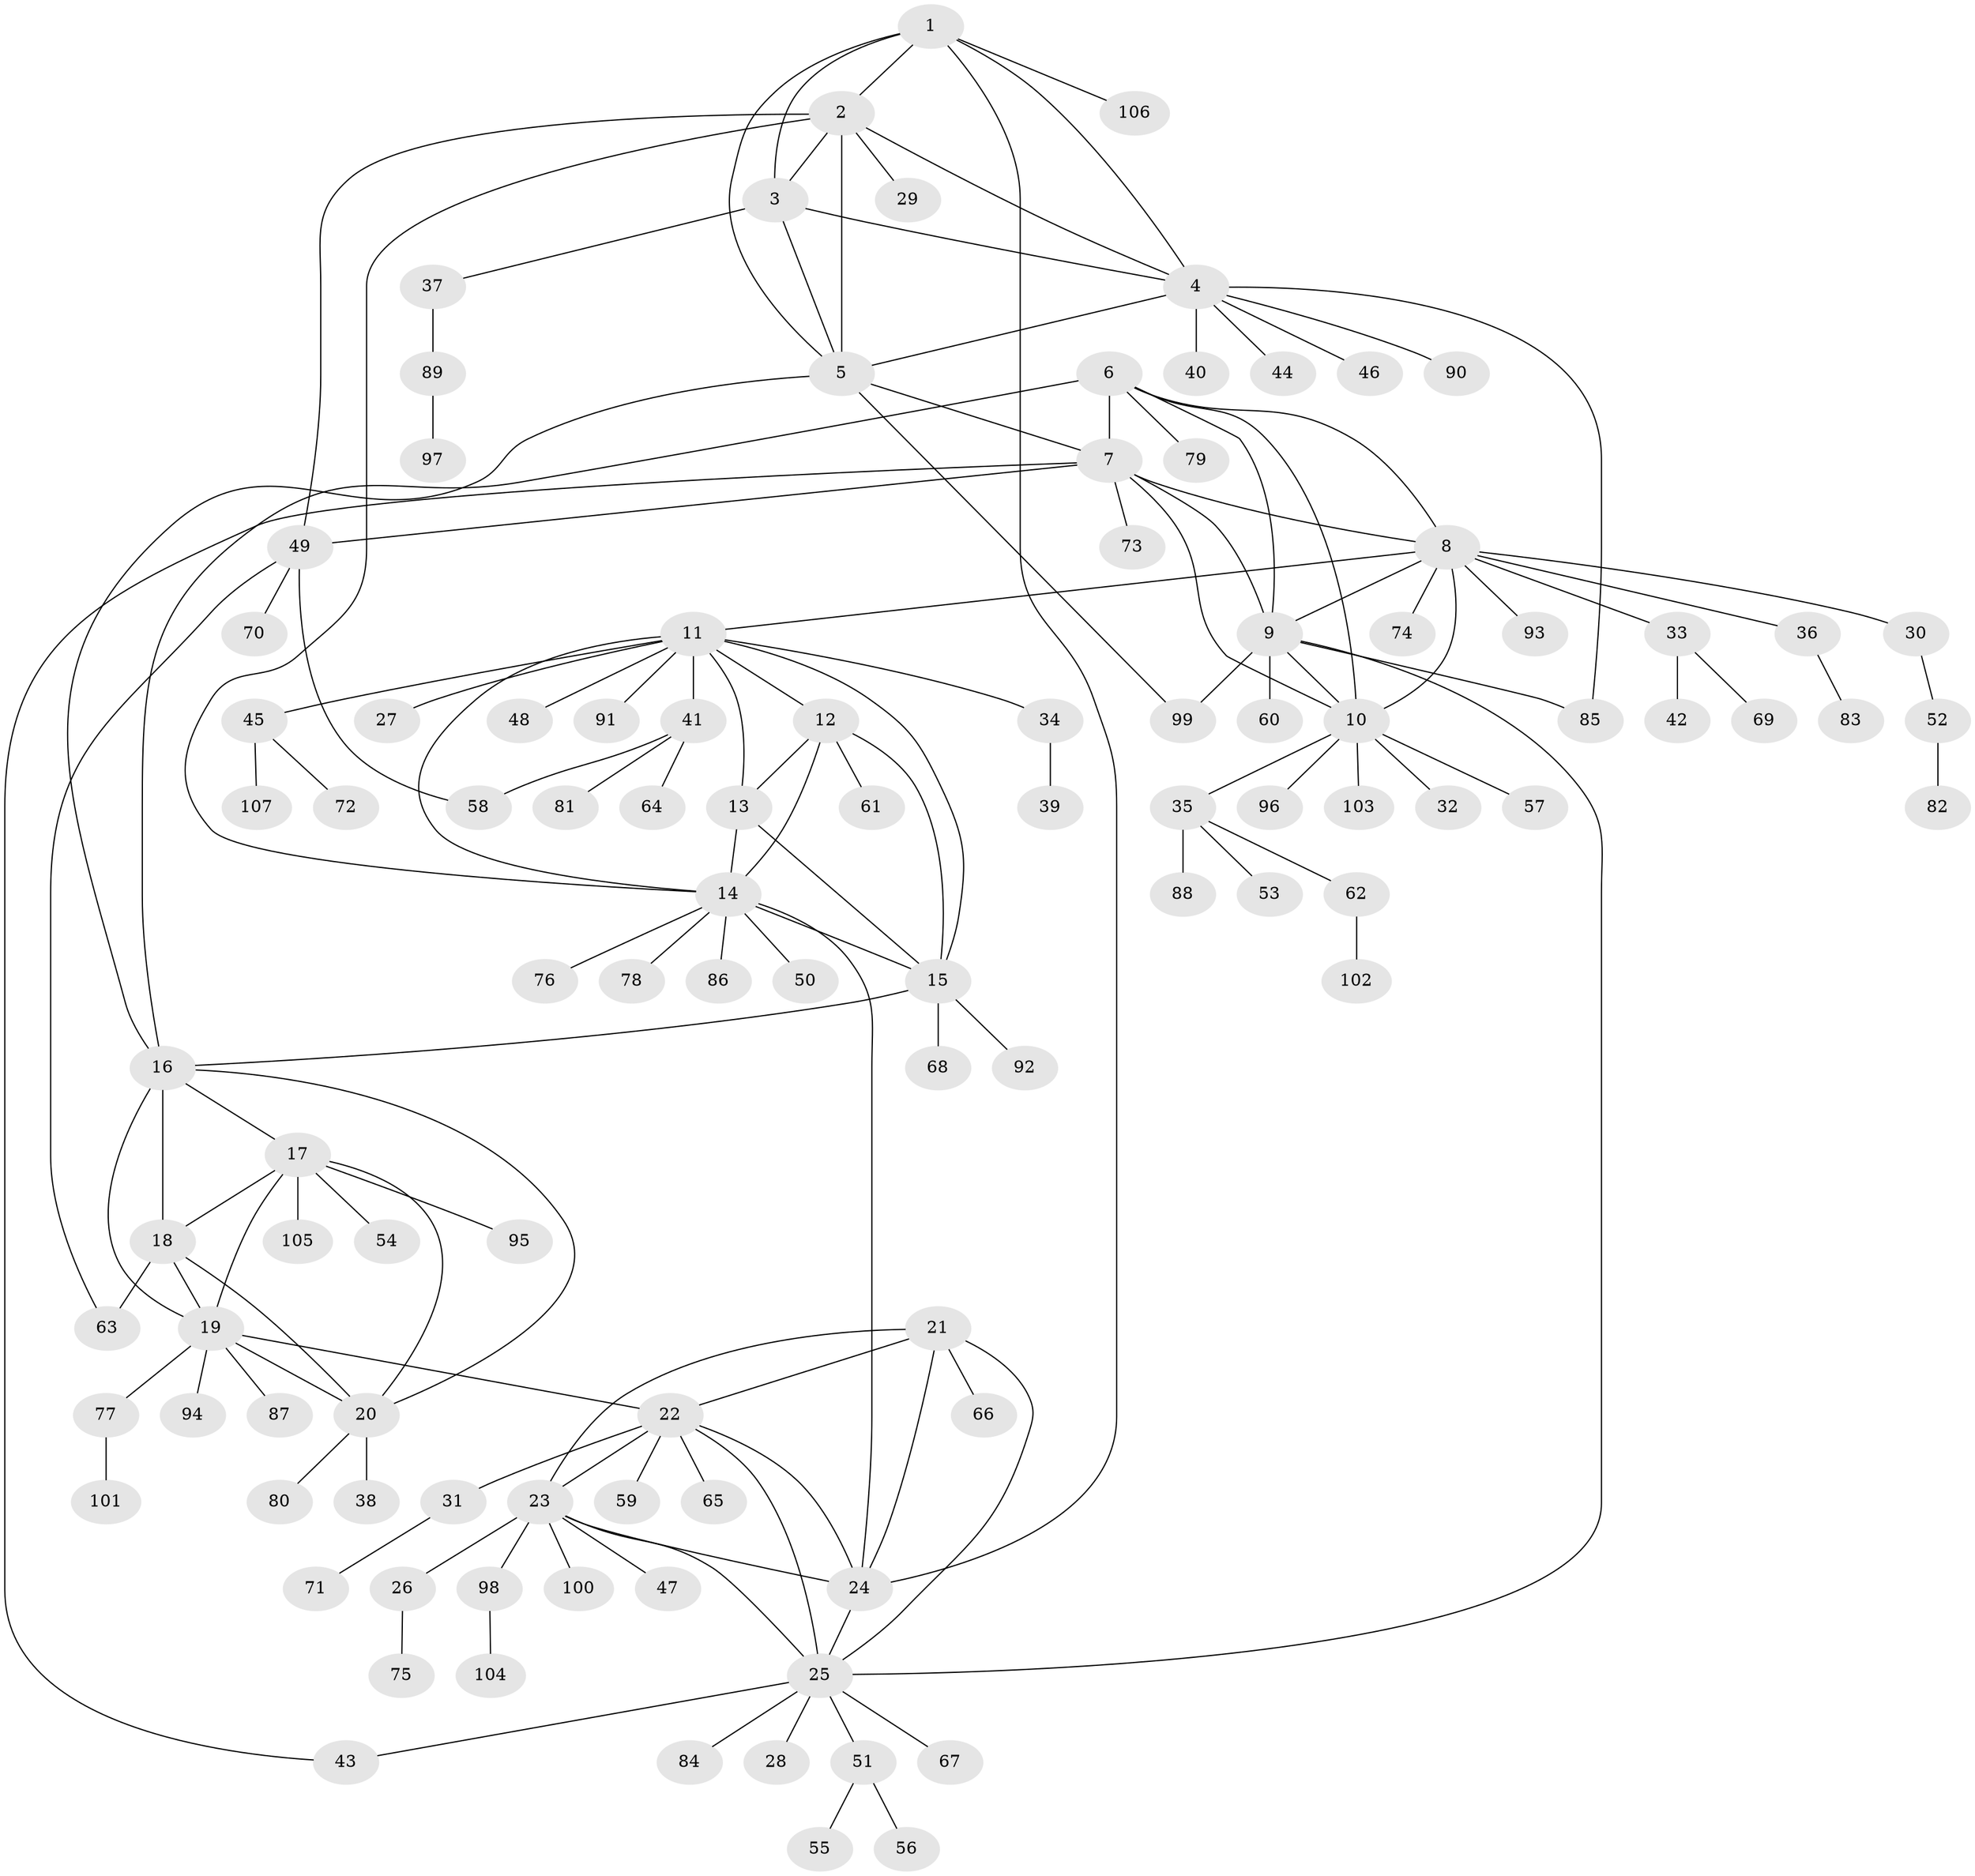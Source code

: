 // coarse degree distribution, {4: 0.0625, 11: 0.0625, 5: 0.03125, 10: 0.03125, 2: 0.03125, 3: 0.0625, 1: 0.71875}
// Generated by graph-tools (version 1.1) at 2025/19/03/04/25 18:19:41]
// undirected, 107 vertices, 148 edges
graph export_dot {
graph [start="1"]
  node [color=gray90,style=filled];
  1;
  2;
  3;
  4;
  5;
  6;
  7;
  8;
  9;
  10;
  11;
  12;
  13;
  14;
  15;
  16;
  17;
  18;
  19;
  20;
  21;
  22;
  23;
  24;
  25;
  26;
  27;
  28;
  29;
  30;
  31;
  32;
  33;
  34;
  35;
  36;
  37;
  38;
  39;
  40;
  41;
  42;
  43;
  44;
  45;
  46;
  47;
  48;
  49;
  50;
  51;
  52;
  53;
  54;
  55;
  56;
  57;
  58;
  59;
  60;
  61;
  62;
  63;
  64;
  65;
  66;
  67;
  68;
  69;
  70;
  71;
  72;
  73;
  74;
  75;
  76;
  77;
  78;
  79;
  80;
  81;
  82;
  83;
  84;
  85;
  86;
  87;
  88;
  89;
  90;
  91;
  92;
  93;
  94;
  95;
  96;
  97;
  98;
  99;
  100;
  101;
  102;
  103;
  104;
  105;
  106;
  107;
  1 -- 2;
  1 -- 3;
  1 -- 4;
  1 -- 5;
  1 -- 24;
  1 -- 106;
  2 -- 3;
  2 -- 4;
  2 -- 5;
  2 -- 14;
  2 -- 29;
  2 -- 49;
  3 -- 4;
  3 -- 5;
  3 -- 37;
  4 -- 5;
  4 -- 40;
  4 -- 44;
  4 -- 46;
  4 -- 85;
  4 -- 90;
  5 -- 7;
  5 -- 16;
  5 -- 99;
  6 -- 7;
  6 -- 8;
  6 -- 9;
  6 -- 10;
  6 -- 16;
  6 -- 79;
  7 -- 8;
  7 -- 9;
  7 -- 10;
  7 -- 43;
  7 -- 49;
  7 -- 73;
  8 -- 9;
  8 -- 10;
  8 -- 11;
  8 -- 30;
  8 -- 33;
  8 -- 36;
  8 -- 74;
  8 -- 93;
  9 -- 10;
  9 -- 25;
  9 -- 60;
  9 -- 85;
  9 -- 99;
  10 -- 32;
  10 -- 35;
  10 -- 57;
  10 -- 96;
  10 -- 103;
  11 -- 12;
  11 -- 13;
  11 -- 14;
  11 -- 15;
  11 -- 27;
  11 -- 34;
  11 -- 41;
  11 -- 45;
  11 -- 48;
  11 -- 91;
  12 -- 13;
  12 -- 14;
  12 -- 15;
  12 -- 61;
  13 -- 14;
  13 -- 15;
  14 -- 15;
  14 -- 24;
  14 -- 50;
  14 -- 76;
  14 -- 78;
  14 -- 86;
  15 -- 16;
  15 -- 68;
  15 -- 92;
  16 -- 17;
  16 -- 18;
  16 -- 19;
  16 -- 20;
  17 -- 18;
  17 -- 19;
  17 -- 20;
  17 -- 54;
  17 -- 95;
  17 -- 105;
  18 -- 19;
  18 -- 20;
  18 -- 63;
  19 -- 20;
  19 -- 22;
  19 -- 77;
  19 -- 87;
  19 -- 94;
  20 -- 38;
  20 -- 80;
  21 -- 22;
  21 -- 23;
  21 -- 24;
  21 -- 25;
  21 -- 66;
  22 -- 23;
  22 -- 24;
  22 -- 25;
  22 -- 31;
  22 -- 59;
  22 -- 65;
  23 -- 24;
  23 -- 25;
  23 -- 26;
  23 -- 47;
  23 -- 98;
  23 -- 100;
  24 -- 25;
  25 -- 28;
  25 -- 43;
  25 -- 51;
  25 -- 67;
  25 -- 84;
  26 -- 75;
  30 -- 52;
  31 -- 71;
  33 -- 42;
  33 -- 69;
  34 -- 39;
  35 -- 53;
  35 -- 62;
  35 -- 88;
  36 -- 83;
  37 -- 89;
  41 -- 58;
  41 -- 64;
  41 -- 81;
  45 -- 72;
  45 -- 107;
  49 -- 58;
  49 -- 63;
  49 -- 70;
  51 -- 55;
  51 -- 56;
  52 -- 82;
  62 -- 102;
  77 -- 101;
  89 -- 97;
  98 -- 104;
}
